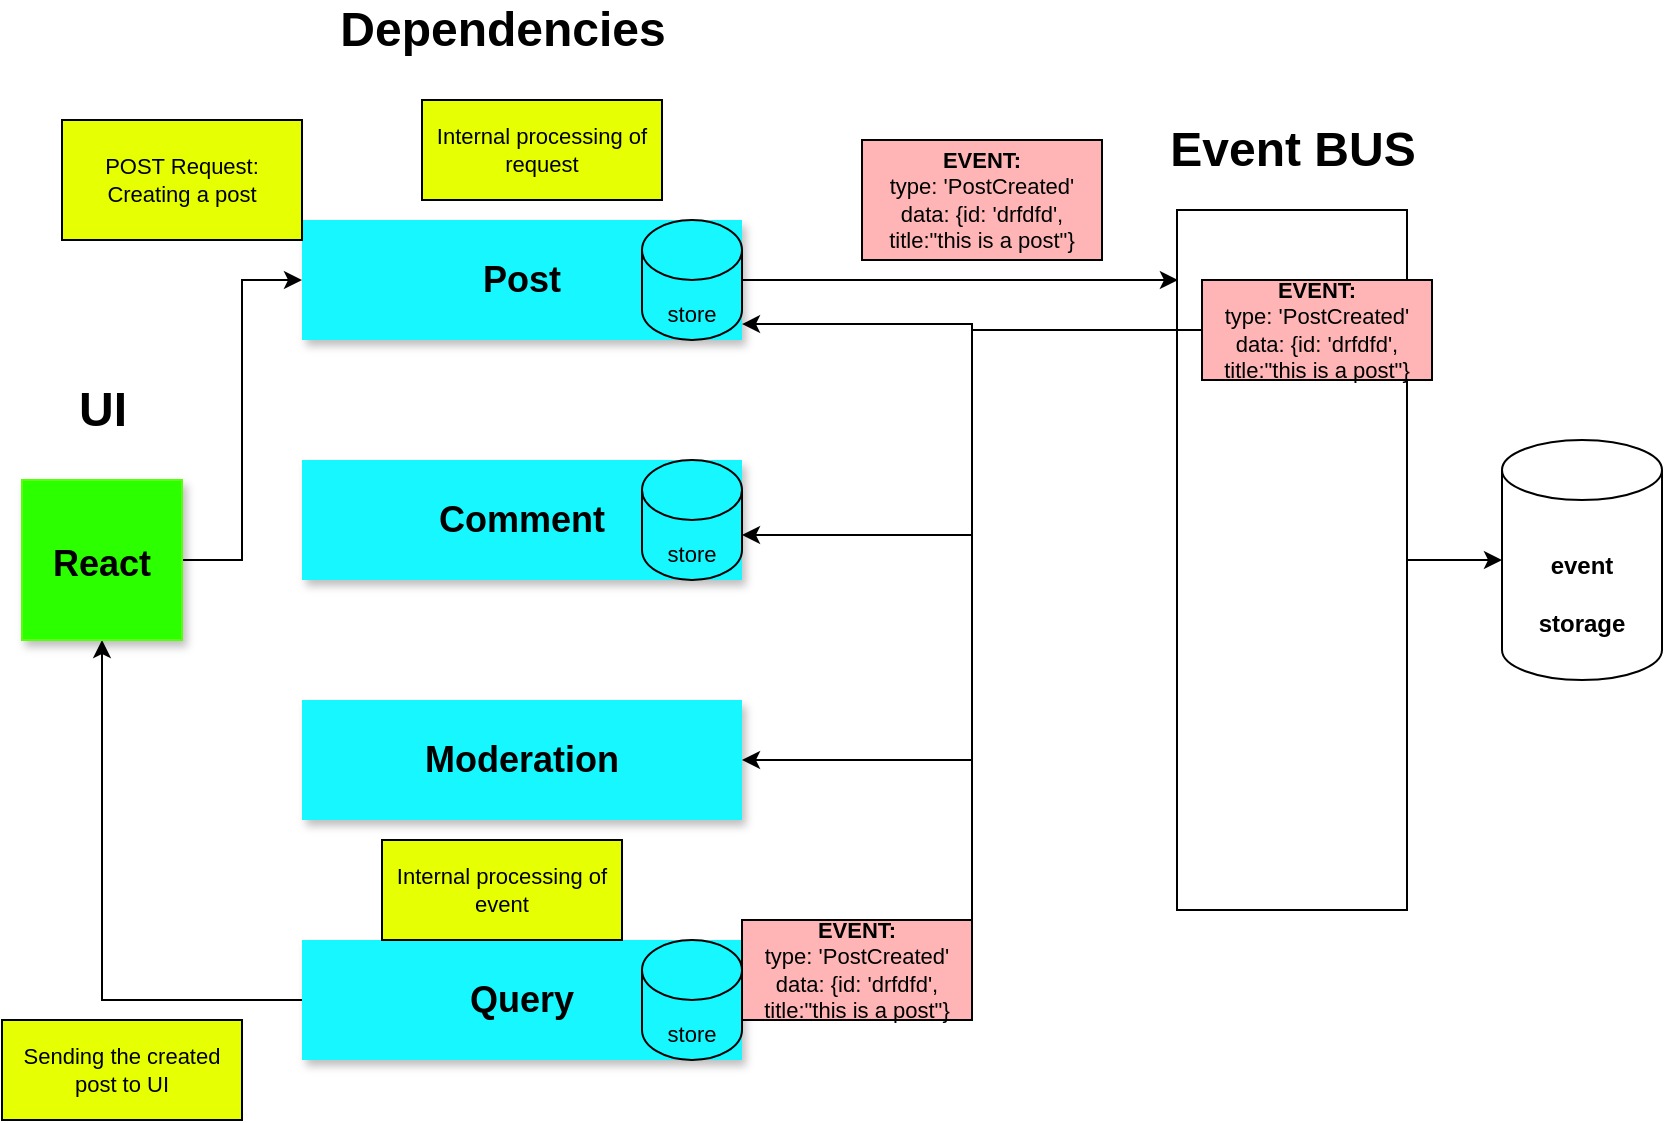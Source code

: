 <mxfile version="16.1.2" type="device" pages="2"><diagram id="-UeakHz9RkmHPzhKMld7" name="Microservice"><mxGraphModel dx="1342" dy="865" grid="1" gridSize="10" guides="1" tooltips="1" connect="1" arrows="1" fold="1" page="1" pageScale="1" pageWidth="850" pageHeight="1100" math="0" shadow="0"><root><mxCell id="0"/><mxCell id="1" parent="0"/><mxCell id="fHON9kQdPA_c8hMp0XNZ-5" style="edgeStyle=orthogonalEdgeStyle;rounded=0;orthogonalLoop=1;jettySize=auto;html=1;fontSize=12;" parent="1" source="fHON9kQdPA_c8hMp0XNZ-2" target="fHON9kQdPA_c8hMp0XNZ-4" edge="1"><mxGeometry relative="1" as="geometry"/></mxCell><mxCell id="fHON9kQdPA_c8hMp0XNZ-2" value="" style="rounded=0;whiteSpace=wrap;html=1;rotation=90;" parent="1" vertex="1"><mxGeometry x="480" y="332.5" width="350" height="115" as="geometry"/></mxCell><mxCell id="fHON9kQdPA_c8hMp0XNZ-3" value="&lt;b&gt;&lt;font style=&quot;font-size: 24px&quot;&gt;Event BUS&lt;/font&gt;&lt;/b&gt;" style="text;html=1;align=center;verticalAlign=middle;resizable=0;points=[];autosize=1;strokeColor=none;fillColor=none;" parent="1" vertex="1"><mxGeometry x="585" y="175" width="140" height="20" as="geometry"/></mxCell><mxCell id="fHON9kQdPA_c8hMp0XNZ-4" value="&lt;b&gt;&lt;font style=&quot;font-size: 12px&quot;&gt;event storage&lt;/font&gt;&lt;/b&gt;" style="shape=cylinder3;whiteSpace=wrap;html=1;boundedLbl=1;backgroundOutline=1;size=15;fontSize=24;" parent="1" vertex="1"><mxGeometry x="760" y="330" width="80" height="120" as="geometry"/></mxCell><mxCell id="fHON9kQdPA_c8hMp0XNZ-6" value="&lt;b&gt;&lt;font style=&quot;font-size: 18px&quot;&gt;Post&lt;/font&gt;&lt;/b&gt;" style="rounded=0;whiteSpace=wrap;html=1;fontSize=12;shadow=1;fillColor=#17F7FF;strokeColor=none;" parent="1" vertex="1"><mxGeometry x="160" y="220" width="220" height="60" as="geometry"/></mxCell><mxCell id="fHON9kQdPA_c8hMp0XNZ-7" value="&lt;b&gt;&lt;font style=&quot;font-size: 18px&quot;&gt;Comment&lt;/font&gt;&lt;/b&gt;" style="rounded=0;whiteSpace=wrap;html=1;fontSize=12;shadow=1;fillColor=#17F7FF;strokeColor=none;" parent="1" vertex="1"><mxGeometry x="160" y="340" width="220" height="60" as="geometry"/></mxCell><mxCell id="fHON9kQdPA_c8hMp0XNZ-8" value="&lt;b&gt;&lt;font style=&quot;font-size: 18px&quot;&gt;Moderation&lt;/font&gt;&lt;/b&gt;" style="rounded=0;whiteSpace=wrap;html=1;fontSize=12;shadow=1;fillColor=#17F7FF;strokeColor=none;" parent="1" vertex="1"><mxGeometry x="160" y="460" width="220" height="60" as="geometry"/></mxCell><mxCell id="fHON9kQdPA_c8hMp0XNZ-9" value="&lt;b&gt;&lt;font style=&quot;font-size: 24px&quot;&gt;Dependencies&lt;/font&gt;&lt;/b&gt;" style="text;html=1;align=center;verticalAlign=middle;resizable=0;points=[];autosize=1;strokeColor=none;fillColor=none;fontSize=18;" parent="1" vertex="1"><mxGeometry x="170" y="110" width="180" height="30" as="geometry"/></mxCell><mxCell id="fHON9kQdPA_c8hMp0XNZ-34" style="edgeStyle=orthogonalEdgeStyle;rounded=0;orthogonalLoop=1;jettySize=auto;html=1;entryX=0.5;entryY=1;entryDx=0;entryDy=0;fontSize=11;" parent="1" source="fHON9kQdPA_c8hMp0XNZ-10" target="fHON9kQdPA_c8hMp0XNZ-11" edge="1"><mxGeometry relative="1" as="geometry"/></mxCell><mxCell id="fHON9kQdPA_c8hMp0XNZ-10" value="&lt;b&gt;&lt;font style=&quot;font-size: 18px&quot;&gt;Query&lt;/font&gt;&lt;/b&gt;" style="rounded=0;whiteSpace=wrap;html=1;fontSize=12;shadow=1;fillColor=#17F7FF;strokeColor=none;" parent="1" vertex="1"><mxGeometry x="160" y="580" width="220" height="60" as="geometry"/></mxCell><mxCell id="fHON9kQdPA_c8hMp0XNZ-21" style="edgeStyle=orthogonalEdgeStyle;rounded=0;orthogonalLoop=1;jettySize=auto;html=1;entryX=0;entryY=0.5;entryDx=0;entryDy=0;fontSize=11;" parent="1" source="fHON9kQdPA_c8hMp0XNZ-11" target="fHON9kQdPA_c8hMp0XNZ-6" edge="1"><mxGeometry relative="1" as="geometry"/></mxCell><mxCell id="fHON9kQdPA_c8hMp0XNZ-11" value="&lt;b&gt;&lt;font style=&quot;font-size: 18px&quot;&gt;React&lt;/font&gt;&lt;/b&gt;" style="whiteSpace=wrap;html=1;aspect=fixed;shadow=1;fontSize=24;strokeColor=#57FF0F;fillColor=#2BFF00;" parent="1" vertex="1"><mxGeometry x="20" y="350" width="80" height="80" as="geometry"/></mxCell><mxCell id="fHON9kQdPA_c8hMp0XNZ-14" value="&lt;b&gt;&lt;font style=&quot;font-size: 24px&quot;&gt;UI&lt;/font&gt;&lt;/b&gt;" style="text;html=1;align=center;verticalAlign=middle;resizable=0;points=[];autosize=1;strokeColor=none;fillColor=none;fontSize=18;" parent="1" vertex="1"><mxGeometry x="40" y="300" width="40" height="30" as="geometry"/></mxCell><mxCell id="fHON9kQdPA_c8hMp0XNZ-24" style="edgeStyle=orthogonalEdgeStyle;rounded=0;orthogonalLoop=1;jettySize=auto;html=1;entryX=0.1;entryY=0.996;entryDx=0;entryDy=0;entryPerimeter=0;fontSize=11;" parent="1" source="fHON9kQdPA_c8hMp0XNZ-15" target="fHON9kQdPA_c8hMp0XNZ-2" edge="1"><mxGeometry relative="1" as="geometry"/></mxCell><mxCell id="fHON9kQdPA_c8hMp0XNZ-15" value="&lt;font style=&quot;font-size: 11px&quot;&gt;store&lt;/font&gt;" style="shape=cylinder3;whiteSpace=wrap;html=1;boundedLbl=1;backgroundOutline=1;size=15;shadow=0;fontSize=24;strokeColor=#000000;fillColor=none;" parent="1" vertex="1"><mxGeometry x="330" y="220" width="50" height="60" as="geometry"/></mxCell><mxCell id="fHON9kQdPA_c8hMp0XNZ-18" value="&lt;font style=&quot;font-size: 11px&quot;&gt;store&lt;/font&gt;" style="shape=cylinder3;whiteSpace=wrap;html=1;boundedLbl=1;backgroundOutline=1;size=15;shadow=0;fontSize=24;strokeColor=#000000;fillColor=none;" parent="1" vertex="1"><mxGeometry x="330" y="340" width="50" height="60" as="geometry"/></mxCell><mxCell id="fHON9kQdPA_c8hMp0XNZ-20" value="&lt;font style=&quot;font-size: 11px&quot;&gt;store&lt;/font&gt;" style="shape=cylinder3;whiteSpace=wrap;html=1;boundedLbl=1;backgroundOutline=1;size=15;shadow=0;fontSize=24;strokeColor=#000000;fillColor=none;" parent="1" vertex="1"><mxGeometry x="330" y="580" width="50" height="60" as="geometry"/></mxCell><mxCell id="fHON9kQdPA_c8hMp0XNZ-22" value="POST Request:&lt;br&gt;Creating a post" style="rounded=0;whiteSpace=wrap;html=1;shadow=0;fontSize=11;strokeColor=#000000;fillColor=#E6FF03;" parent="1" vertex="1"><mxGeometry x="40" y="170" width="120" height="60" as="geometry"/></mxCell><mxCell id="fHON9kQdPA_c8hMp0XNZ-23" value="Internal processing of request" style="rounded=0;whiteSpace=wrap;html=1;shadow=0;fontSize=11;strokeColor=#000000;fillColor=#E6FF03;" parent="1" vertex="1"><mxGeometry x="220" y="160" width="120" height="50" as="geometry"/></mxCell><mxCell id="fHON9kQdPA_c8hMp0XNZ-25" value="&lt;b&gt;EVENT:&lt;br&gt;&lt;/b&gt;type: 'PostCreated'&lt;br&gt;data: {id: 'drfdfd', title:&quot;this is a post&quot;}" style="rounded=0;whiteSpace=wrap;html=1;shadow=0;fontSize=11;strokeColor=#000000;fillColor=#FFB5B5;" parent="1" vertex="1"><mxGeometry x="440" y="180" width="120" height="60" as="geometry"/></mxCell><mxCell id="fHON9kQdPA_c8hMp0XNZ-27" style="edgeStyle=orthogonalEdgeStyle;rounded=0;orthogonalLoop=1;jettySize=auto;html=1;entryX=1;entryY=0.867;entryDx=0;entryDy=0;entryPerimeter=0;fontSize=11;" parent="1" source="fHON9kQdPA_c8hMp0XNZ-26" target="fHON9kQdPA_c8hMp0XNZ-15" edge="1"><mxGeometry relative="1" as="geometry"/></mxCell><mxCell id="fHON9kQdPA_c8hMp0XNZ-29" style="edgeStyle=orthogonalEdgeStyle;rounded=0;orthogonalLoop=1;jettySize=auto;html=1;entryX=1;entryY=0;entryDx=0;entryDy=37.5;entryPerimeter=0;fontSize=11;" parent="1" source="fHON9kQdPA_c8hMp0XNZ-26" target="fHON9kQdPA_c8hMp0XNZ-18" edge="1"><mxGeometry relative="1" as="geometry"/></mxCell><mxCell id="fHON9kQdPA_c8hMp0XNZ-30" style="edgeStyle=orthogonalEdgeStyle;rounded=0;orthogonalLoop=1;jettySize=auto;html=1;entryX=1;entryY=0.5;entryDx=0;entryDy=0;fontSize=11;" parent="1" source="fHON9kQdPA_c8hMp0XNZ-26" target="fHON9kQdPA_c8hMp0XNZ-8" edge="1"><mxGeometry relative="1" as="geometry"/></mxCell><mxCell id="fHON9kQdPA_c8hMp0XNZ-31" style="edgeStyle=orthogonalEdgeStyle;rounded=0;orthogonalLoop=1;jettySize=auto;html=1;entryX=1;entryY=0.5;entryDx=0;entryDy=0;entryPerimeter=0;fontSize=11;" parent="1" source="fHON9kQdPA_c8hMp0XNZ-26" target="fHON9kQdPA_c8hMp0XNZ-20" edge="1"><mxGeometry relative="1" as="geometry"/></mxCell><mxCell id="fHON9kQdPA_c8hMp0XNZ-26" value="&lt;b&gt;EVENT:&lt;br&gt;&lt;/b&gt;type: 'PostCreated'&lt;br&gt;data: {id: 'drfdfd', title:&quot;this is a post&quot;}" style="rounded=0;whiteSpace=wrap;html=1;shadow=0;fontSize=11;strokeColor=#000000;fillColor=#FFB5B5;" parent="1" vertex="1"><mxGeometry x="610" y="250" width="115" height="50" as="geometry"/></mxCell><mxCell id="fHON9kQdPA_c8hMp0XNZ-32" value="&lt;b&gt;EVENT:&lt;br&gt;&lt;/b&gt;type: 'PostCreated'&lt;br&gt;data: {id: 'drfdfd', title:&quot;this is a post&quot;}" style="rounded=0;whiteSpace=wrap;html=1;shadow=0;fontSize=11;strokeColor=#000000;fillColor=#FFB5B5;" parent="1" vertex="1"><mxGeometry x="380" y="570" width="115" height="50" as="geometry"/></mxCell><mxCell id="fHON9kQdPA_c8hMp0XNZ-33" value="Internal processing of event" style="rounded=0;whiteSpace=wrap;html=1;shadow=0;fontSize=11;strokeColor=#000000;fillColor=#E6FF03;" parent="1" vertex="1"><mxGeometry x="200" y="530" width="120" height="50" as="geometry"/></mxCell><mxCell id="fHON9kQdPA_c8hMp0XNZ-35" value="Sending the created post to UI" style="rounded=0;whiteSpace=wrap;html=1;shadow=0;fontSize=11;strokeColor=#000000;fillColor=#E6FF03;" parent="1" vertex="1"><mxGeometry x="10" y="620" width="120" height="50" as="geometry"/></mxCell></root></mxGraphModel></diagram><diagram id="dEfhXf08gfa_IoaNt3LL" name="Monolithic"><mxGraphModel dx="1342" dy="865" grid="1" gridSize="10" guides="1" tooltips="1" connect="1" arrows="1" fold="1" page="1" pageScale="1" pageWidth="850" pageHeight="1100" math="0" shadow="0"><root><mxCell id="84jUnIh0ceMlEndy6dej-0"/><mxCell id="84jUnIh0ceMlEndy6dej-1" parent="84jUnIh0ceMlEndy6dej-0"/><mxCell id="9gYlFQ1dU1y0eXn1vlHB-3" style="edgeStyle=orthogonalEdgeStyle;rounded=0;orthogonalLoop=1;jettySize=auto;html=1;entryX=0;entryY=0.5;entryDx=0;entryDy=0;fontSize=24;" edge="1" parent="84jUnIh0ceMlEndy6dej-1" source="alvLNPVXx2bTiqJQ1y2l-0" target="9gYlFQ1dU1y0eXn1vlHB-0"><mxGeometry relative="1" as="geometry"/></mxCell><mxCell id="alvLNPVXx2bTiqJQ1y2l-0" value="&lt;b&gt;&lt;font style=&quot;font-size: 18px&quot;&gt;React&lt;/font&gt;&lt;/b&gt;" style="whiteSpace=wrap;html=1;aspect=fixed;shadow=1;fontSize=24;strokeColor=#57FF0F;fillColor=#2BFF00;" vertex="1" parent="84jUnIh0ceMlEndy6dej-1"><mxGeometry x="70" y="310" width="80" height="80" as="geometry"/></mxCell><mxCell id="VzZfKOMtCtPuwMunpAhe-5" style="edgeStyle=orthogonalEdgeStyle;rounded=0;orthogonalLoop=1;jettySize=auto;html=1;entryX=0;entryY=0.5;entryDx=0;entryDy=0;entryPerimeter=0;fontSize=24;" edge="1" parent="84jUnIh0ceMlEndy6dej-1" source="9gYlFQ1dU1y0eXn1vlHB-0" target="9gYlFQ1dU1y0eXn1vlHB-1"><mxGeometry relative="1" as="geometry"/></mxCell><mxCell id="9gYlFQ1dU1y0eXn1vlHB-0" value="" style="whiteSpace=wrap;html=1;aspect=fixed;" vertex="1" parent="84jUnIh0ceMlEndy6dej-1"><mxGeometry x="260" y="205" width="290" height="290" as="geometry"/></mxCell><mxCell id="9gYlFQ1dU1y0eXn1vlHB-1" value="&lt;font style=&quot;font-size: 18px&quot;&gt;&lt;b&gt;PostgreSQL&lt;/b&gt;&lt;/font&gt;" style="shape=cylinder3;whiteSpace=wrap;html=1;boundedLbl=1;backgroundOutline=1;size=15;" vertex="1" parent="84jUnIh0ceMlEndy6dej-1"><mxGeometry x="630" y="285" width="170" height="130" as="geometry"/></mxCell><mxCell id="9gYlFQ1dU1y0eXn1vlHB-2" value="&lt;font style=&quot;font-size: 24px&quot;&gt;&lt;b&gt;UI&lt;/b&gt;&lt;/font&gt;" style="text;html=1;align=center;verticalAlign=middle;resizable=0;points=[];autosize=1;strokeColor=none;fillColor=none;" vertex="1" parent="84jUnIh0ceMlEndy6dej-1"><mxGeometry x="90" y="270" width="40" height="20" as="geometry"/></mxCell><mxCell id="VzZfKOMtCtPuwMunpAhe-0" value="POST Request:&lt;br&gt;Creating a post" style="rounded=0;whiteSpace=wrap;html=1;shadow=0;fontSize=11;strokeColor=#000000;fillColor=#E6FF03;" vertex="1" parent="84jUnIh0ceMlEndy6dej-1"><mxGeometry x="150" y="280" width="120" height="60" as="geometry"/></mxCell><mxCell id="VzZfKOMtCtPuwMunpAhe-1" value="Auth" style="rounded=0;whiteSpace=wrap;html=1;fontSize=24;" vertex="1" parent="84jUnIh0ceMlEndy6dej-1"><mxGeometry x="280" y="230" width="250" height="60" as="geometry"/></mxCell><mxCell id="VzZfKOMtCtPuwMunpAhe-2" value="Middleware" style="rounded=0;whiteSpace=wrap;html=1;fontSize=24;" vertex="1" parent="84jUnIh0ceMlEndy6dej-1"><mxGeometry x="280" y="290" width="250" height="60" as="geometry"/></mxCell><mxCell id="VzZfKOMtCtPuwMunpAhe-3" value="Routes" style="rounded=0;whiteSpace=wrap;html=1;fontSize=24;" vertex="1" parent="84jUnIh0ceMlEndy6dej-1"><mxGeometry x="280" y="350" width="250" height="60" as="geometry"/></mxCell><mxCell id="VzZfKOMtCtPuwMunpAhe-4" value="Tests" style="rounded=0;whiteSpace=wrap;html=1;fontSize=24;" vertex="1" parent="84jUnIh0ceMlEndy6dej-1"><mxGeometry x="280" y="410" width="250" height="60" as="geometry"/></mxCell><mxCell id="VzZfKOMtCtPuwMunpAhe-6" value="&lt;b&gt;MONOLITH&lt;/b&gt;" style="text;html=1;align=center;verticalAlign=middle;resizable=0;points=[];autosize=1;strokeColor=none;fillColor=none;fontSize=24;" vertex="1" parent="84jUnIh0ceMlEndy6dej-1"><mxGeometry x="320" y="150" width="140" height="30" as="geometry"/></mxCell><mxCell id="VzZfKOMtCtPuwMunpAhe-7" value="&lt;b&gt;DATABASE&lt;/b&gt;" style="text;html=1;align=center;verticalAlign=middle;resizable=0;points=[];autosize=1;strokeColor=none;fillColor=none;fontSize=24;" vertex="1" parent="84jUnIh0ceMlEndy6dej-1"><mxGeometry x="640" y="230" width="150" height="30" as="geometry"/></mxCell><mxCell id="QWsV32o7LUipbCIn9ODb-0" value="Internal processing of request" style="rounded=0;whiteSpace=wrap;html=1;shadow=0;fontSize=11;strokeColor=#000000;fillColor=#E6FF03;" vertex="1" parent="84jUnIh0ceMlEndy6dej-1"><mxGeometry x="345" y="180" width="120" height="50" as="geometry"/></mxCell><mxCell id="QWsV32o7LUipbCIn9ODb-3" value="" style="endArrow=classic;html=1;rounded=0;fontSize=18;exitX=-0.014;exitY=0.621;exitDx=0;exitDy=0;exitPerimeter=0;entryX=1.013;entryY=0.925;entryDx=0;entryDy=0;entryPerimeter=0;" edge="1" parent="84jUnIh0ceMlEndy6dej-1" source="9gYlFQ1dU1y0eXn1vlHB-0" target="alvLNPVXx2bTiqJQ1y2l-0"><mxGeometry width="50" height="50" relative="1" as="geometry"><mxPoint x="400" y="460" as="sourcePoint"/><mxPoint x="160" y="420" as="targetPoint"/></mxGeometry></mxCell><mxCell id="QWsV32o7LUipbCIn9ODb-4" value="POST Request:&lt;br&gt;RESPONSE" style="rounded=0;whiteSpace=wrap;html=1;shadow=0;fontSize=11;strokeColor=#000000;fillColor=#FFF34D;" vertex="1" parent="84jUnIh0ceMlEndy6dej-1"><mxGeometry x="150" y="390" width="120" height="60" as="geometry"/></mxCell></root></mxGraphModel></diagram></mxfile>